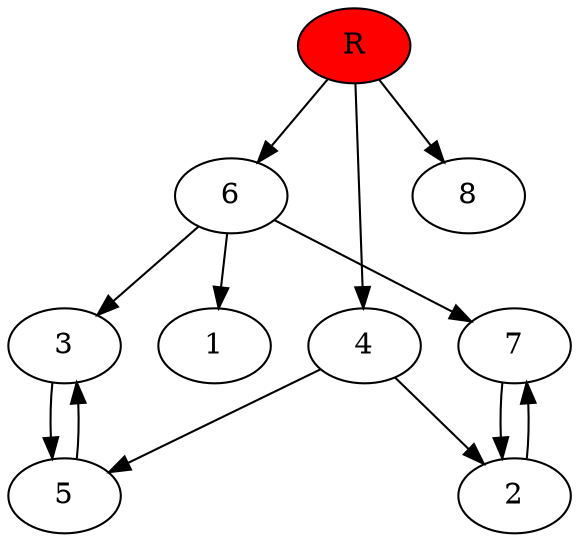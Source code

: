 digraph prb16836 {
	1
	2
	3
	4
	5
	6
	7
	8
	R [fillcolor="#ff0000" style=filled]
	2 -> 7
	3 -> 5
	4 -> 2
	4 -> 5
	5 -> 3
	6 -> 1
	6 -> 3
	6 -> 7
	7 -> 2
	R -> 4
	R -> 6
	R -> 8
}

